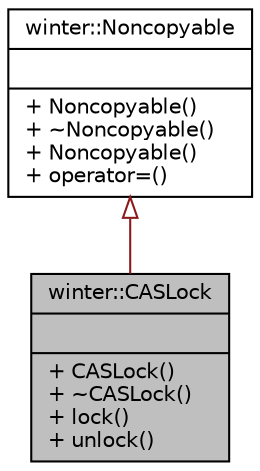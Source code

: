 digraph "winter::CASLock"
{
 // LATEX_PDF_SIZE
  edge [fontname="Helvetica",fontsize="10",labelfontname="Helvetica",labelfontsize="10"];
  node [fontname="Helvetica",fontsize="10",shape=record];
  Node1 [label="{winter::CASLock\n||+ CASLock()\l+ ~CASLock()\l+ lock()\l+ unlock()\l}",height=0.2,width=0.4,color="black", fillcolor="grey75", style="filled", fontcolor="black",tooltip="原子锁"];
  Node2 -> Node1 [dir="back",color="firebrick4",fontsize="10",style="solid",arrowtail="onormal",fontname="Helvetica"];
  Node2 [label="{winter::Noncopyable\n||+ Noncopyable()\l+ ~Noncopyable()\l+ Noncopyable()\l+ operator=()\l}",height=0.2,width=0.4,color="black", fillcolor="white", style="filled",URL="$classwinter_1_1Noncopyable.html",tooltip="对象无法拷贝,赋值"];
}
